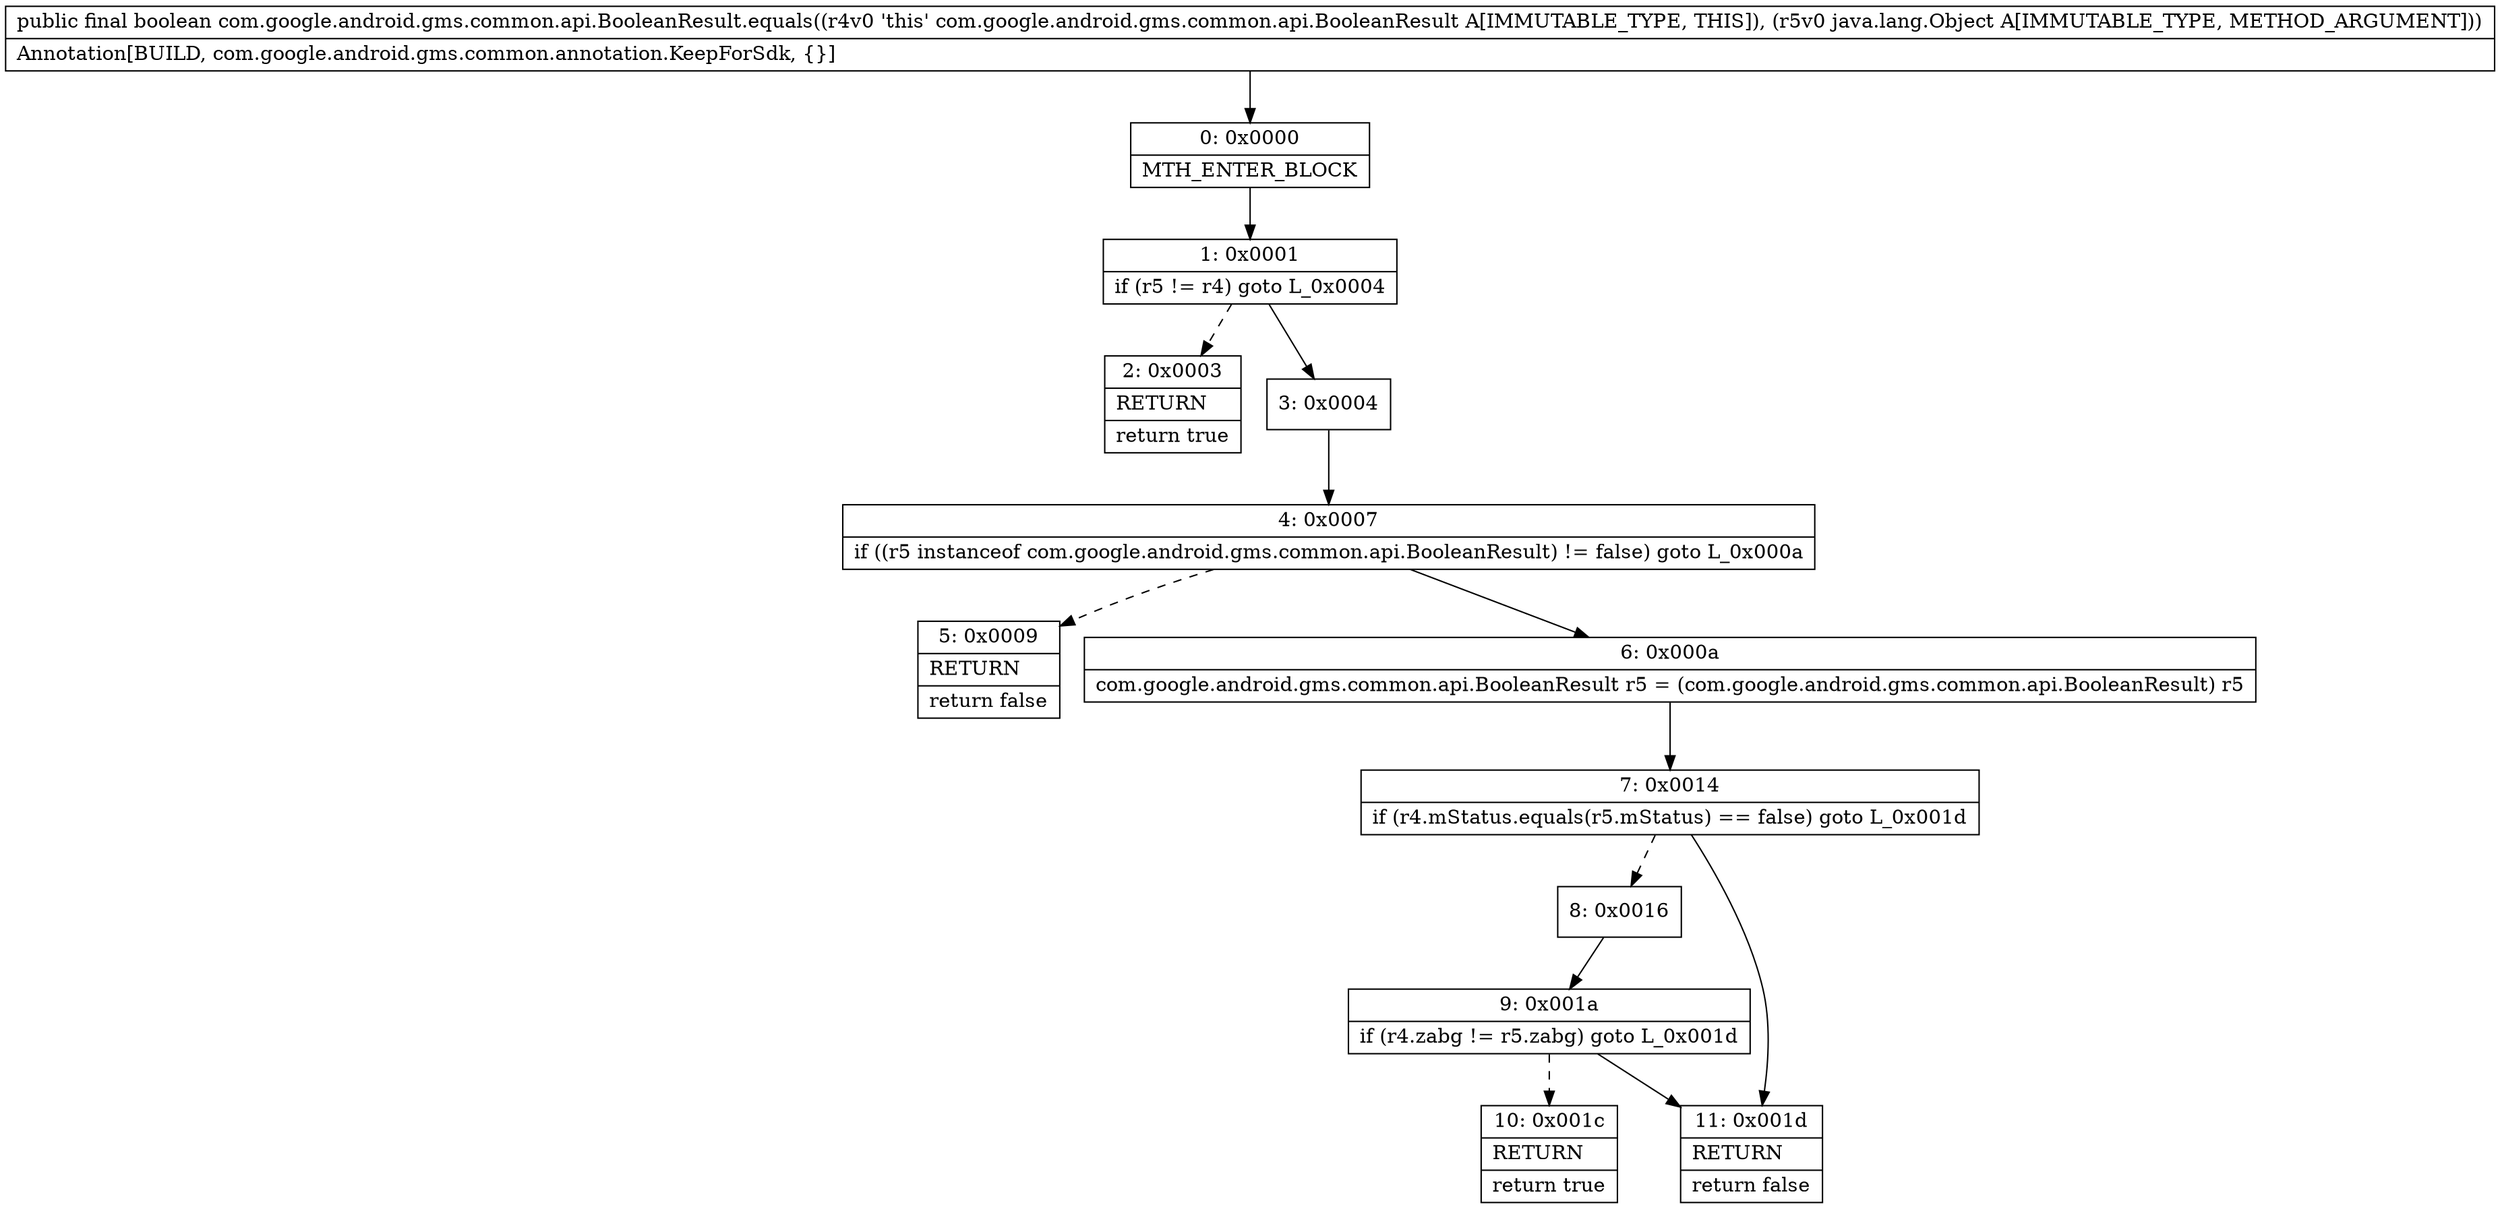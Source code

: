 digraph "CFG forcom.google.android.gms.common.api.BooleanResult.equals(Ljava\/lang\/Object;)Z" {
Node_0 [shape=record,label="{0\:\ 0x0000|MTH_ENTER_BLOCK\l}"];
Node_1 [shape=record,label="{1\:\ 0x0001|if (r5 != r4) goto L_0x0004\l}"];
Node_2 [shape=record,label="{2\:\ 0x0003|RETURN\l|return true\l}"];
Node_3 [shape=record,label="{3\:\ 0x0004}"];
Node_4 [shape=record,label="{4\:\ 0x0007|if ((r5 instanceof com.google.android.gms.common.api.BooleanResult) != false) goto L_0x000a\l}"];
Node_5 [shape=record,label="{5\:\ 0x0009|RETURN\l|return false\l}"];
Node_6 [shape=record,label="{6\:\ 0x000a|com.google.android.gms.common.api.BooleanResult r5 = (com.google.android.gms.common.api.BooleanResult) r5\l}"];
Node_7 [shape=record,label="{7\:\ 0x0014|if (r4.mStatus.equals(r5.mStatus) == false) goto L_0x001d\l}"];
Node_8 [shape=record,label="{8\:\ 0x0016}"];
Node_9 [shape=record,label="{9\:\ 0x001a|if (r4.zabg != r5.zabg) goto L_0x001d\l}"];
Node_10 [shape=record,label="{10\:\ 0x001c|RETURN\l|return true\l}"];
Node_11 [shape=record,label="{11\:\ 0x001d|RETURN\l|return false\l}"];
MethodNode[shape=record,label="{public final boolean com.google.android.gms.common.api.BooleanResult.equals((r4v0 'this' com.google.android.gms.common.api.BooleanResult A[IMMUTABLE_TYPE, THIS]), (r5v0 java.lang.Object A[IMMUTABLE_TYPE, METHOD_ARGUMENT]))  | Annotation[BUILD, com.google.android.gms.common.annotation.KeepForSdk, \{\}]\l}"];
MethodNode -> Node_0;
Node_0 -> Node_1;
Node_1 -> Node_2[style=dashed];
Node_1 -> Node_3;
Node_3 -> Node_4;
Node_4 -> Node_5[style=dashed];
Node_4 -> Node_6;
Node_6 -> Node_7;
Node_7 -> Node_8[style=dashed];
Node_7 -> Node_11;
Node_8 -> Node_9;
Node_9 -> Node_10[style=dashed];
Node_9 -> Node_11;
}

